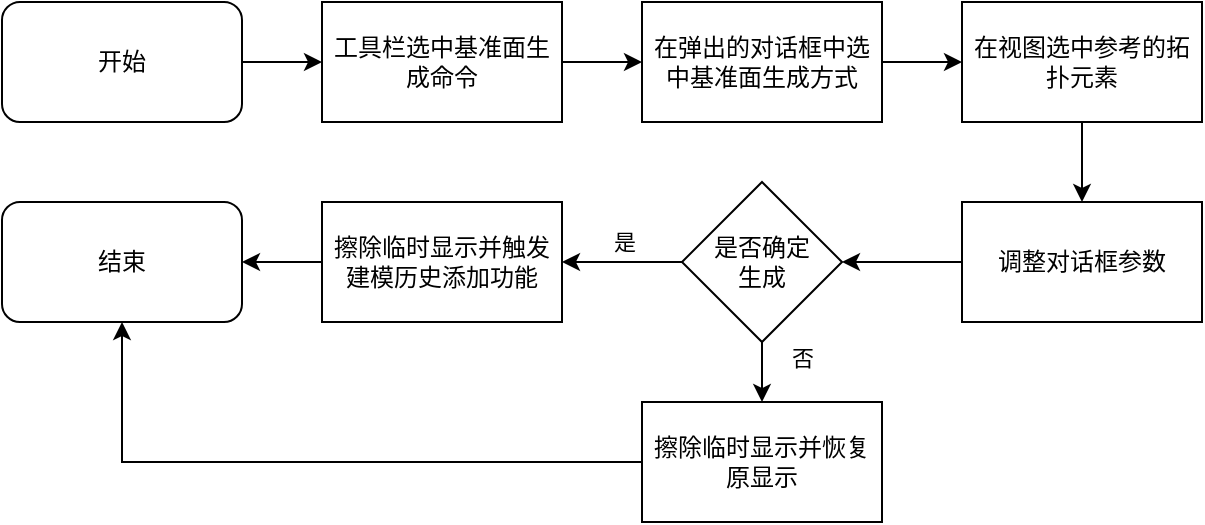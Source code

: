 <mxfile version="22.1.7" type="github">
  <diagram name="第 1 页" id="pvJT21Bhqj4TfIoRa88W">
    <mxGraphModel dx="1116" dy="270" grid="1" gridSize="10" guides="1" tooltips="1" connect="1" arrows="1" fold="1" page="1" pageScale="1" pageWidth="827" pageHeight="1169" math="0" shadow="0">
      <root>
        <mxCell id="0" />
        <mxCell id="1" parent="0" />
        <mxCell id="L_myTcedaijPNxLeeU8w-27" style="edgeStyle=orthogonalEdgeStyle;rounded=0;orthogonalLoop=1;jettySize=auto;html=1;entryX=0;entryY=0.5;entryDx=0;entryDy=0;" parent="1" source="L_myTcedaijPNxLeeU8w-17" target="L_myTcedaijPNxLeeU8w-18" edge="1">
          <mxGeometry relative="1" as="geometry" />
        </mxCell>
        <mxCell id="L_myTcedaijPNxLeeU8w-17" value="开始" style="rounded=1;whiteSpace=wrap;html=1;" parent="1" vertex="1">
          <mxGeometry x="320" y="320" width="120" height="60" as="geometry" />
        </mxCell>
        <mxCell id="L_myTcedaijPNxLeeU8w-28" style="edgeStyle=orthogonalEdgeStyle;rounded=0;orthogonalLoop=1;jettySize=auto;html=1;entryX=0;entryY=0.5;entryDx=0;entryDy=0;" parent="1" source="L_myTcedaijPNxLeeU8w-18" target="L_myTcedaijPNxLeeU8w-19" edge="1">
          <mxGeometry relative="1" as="geometry" />
        </mxCell>
        <mxCell id="L_myTcedaijPNxLeeU8w-18" value="工具栏选中基准面生成命令" style="rounded=0;whiteSpace=wrap;html=1;" parent="1" vertex="1">
          <mxGeometry x="480" y="320" width="120" height="60" as="geometry" />
        </mxCell>
        <mxCell id="L_myTcedaijPNxLeeU8w-29" style="edgeStyle=orthogonalEdgeStyle;rounded=0;orthogonalLoop=1;jettySize=auto;html=1;entryX=0;entryY=0.5;entryDx=0;entryDy=0;" parent="1" source="L_myTcedaijPNxLeeU8w-19" target="L_myTcedaijPNxLeeU8w-20" edge="1">
          <mxGeometry relative="1" as="geometry" />
        </mxCell>
        <mxCell id="L_myTcedaijPNxLeeU8w-19" value="在弹出的对话框中选中基准面生成方式" style="rounded=0;whiteSpace=wrap;html=1;" parent="1" vertex="1">
          <mxGeometry x="640" y="320" width="120" height="60" as="geometry" />
        </mxCell>
        <mxCell id="4Uxc-dZllanIfory2d0u-2" style="edgeStyle=orthogonalEdgeStyle;rounded=0;orthogonalLoop=1;jettySize=auto;html=1;" edge="1" parent="1" source="L_myTcedaijPNxLeeU8w-20" target="4Uxc-dZllanIfory2d0u-1">
          <mxGeometry relative="1" as="geometry" />
        </mxCell>
        <mxCell id="L_myTcedaijPNxLeeU8w-20" value="在视图选中参考的拓扑元素" style="rounded=0;whiteSpace=wrap;html=1;" parent="1" vertex="1">
          <mxGeometry x="800" y="320" width="120" height="60" as="geometry" />
        </mxCell>
        <mxCell id="L_myTcedaijPNxLeeU8w-26" style="edgeStyle=orthogonalEdgeStyle;rounded=0;orthogonalLoop=1;jettySize=auto;html=1;entryX=1;entryY=0.5;entryDx=0;entryDy=0;" parent="1" source="L_myTcedaijPNxLeeU8w-21" target="L_myTcedaijPNxLeeU8w-23" edge="1">
          <mxGeometry relative="1" as="geometry" />
        </mxCell>
        <mxCell id="L_myTcedaijPNxLeeU8w-21" value="擦除临时显示并触发建模历史添加功能" style="rounded=0;whiteSpace=wrap;html=1;" parent="1" vertex="1">
          <mxGeometry x="480" y="420" width="120" height="60" as="geometry" />
        </mxCell>
        <mxCell id="CuKMl-2JvT2vRlZnuCL4-3" style="edgeStyle=orthogonalEdgeStyle;rounded=0;orthogonalLoop=1;jettySize=auto;html=1;entryX=1;entryY=0.5;entryDx=0;entryDy=0;" parent="1" source="L_myTcedaijPNxLeeU8w-22" target="L_myTcedaijPNxLeeU8w-21" edge="1">
          <mxGeometry relative="1" as="geometry" />
        </mxCell>
        <mxCell id="CuKMl-2JvT2vRlZnuCL4-4" value="是" style="edgeLabel;html=1;align=center;verticalAlign=middle;resizable=0;points=[];" parent="CuKMl-2JvT2vRlZnuCL4-3" vertex="1" connectable="0">
          <mxGeometry x="-0.027" y="4" relative="1" as="geometry">
            <mxPoint y="-14" as="offset" />
          </mxGeometry>
        </mxCell>
        <mxCell id="CuKMl-2JvT2vRlZnuCL4-5" style="edgeStyle=orthogonalEdgeStyle;rounded=0;orthogonalLoop=1;jettySize=auto;html=1;entryX=0.5;entryY=0;entryDx=0;entryDy=0;" parent="1" source="L_myTcedaijPNxLeeU8w-22" target="CuKMl-2JvT2vRlZnuCL4-1" edge="1">
          <mxGeometry relative="1" as="geometry" />
        </mxCell>
        <mxCell id="CuKMl-2JvT2vRlZnuCL4-6" value="否" style="edgeLabel;html=1;align=center;verticalAlign=middle;resizable=0;points=[];" parent="CuKMl-2JvT2vRlZnuCL4-5" vertex="1" connectable="0">
          <mxGeometry x="-0.68" y="3" relative="1" as="geometry">
            <mxPoint x="17" as="offset" />
          </mxGeometry>
        </mxCell>
        <mxCell id="L_myTcedaijPNxLeeU8w-22" value="是否确定&lt;br&gt;生成" style="rhombus;whiteSpace=wrap;html=1;" parent="1" vertex="1">
          <mxGeometry x="660" y="410" width="80" height="80" as="geometry" />
        </mxCell>
        <mxCell id="L_myTcedaijPNxLeeU8w-23" value="结束" style="rounded=1;whiteSpace=wrap;html=1;" parent="1" vertex="1">
          <mxGeometry x="320" y="420" width="120" height="60" as="geometry" />
        </mxCell>
        <mxCell id="CuKMl-2JvT2vRlZnuCL4-7" style="edgeStyle=orthogonalEdgeStyle;rounded=0;orthogonalLoop=1;jettySize=auto;html=1;entryX=0.5;entryY=1;entryDx=0;entryDy=0;" parent="1" source="CuKMl-2JvT2vRlZnuCL4-1" target="L_myTcedaijPNxLeeU8w-23" edge="1">
          <mxGeometry relative="1" as="geometry" />
        </mxCell>
        <mxCell id="CuKMl-2JvT2vRlZnuCL4-1" value="擦除临时显示并恢复原显示" style="rounded=0;whiteSpace=wrap;html=1;" parent="1" vertex="1">
          <mxGeometry x="640" y="520" width="120" height="60" as="geometry" />
        </mxCell>
        <mxCell id="4Uxc-dZllanIfory2d0u-3" style="edgeStyle=orthogonalEdgeStyle;rounded=0;orthogonalLoop=1;jettySize=auto;html=1;entryX=1;entryY=0.5;entryDx=0;entryDy=0;" edge="1" parent="1" source="4Uxc-dZllanIfory2d0u-1" target="L_myTcedaijPNxLeeU8w-22">
          <mxGeometry relative="1" as="geometry" />
        </mxCell>
        <mxCell id="4Uxc-dZllanIfory2d0u-1" value="调整对话框参数" style="rounded=0;whiteSpace=wrap;html=1;" vertex="1" parent="1">
          <mxGeometry x="800" y="420" width="120" height="60" as="geometry" />
        </mxCell>
      </root>
    </mxGraphModel>
  </diagram>
</mxfile>
